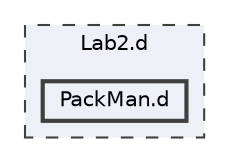 digraph "D:/JCU/sp52/CP5609/CODE/lab2/Lab2.d/PackMan.d"
{
 // LATEX_PDF_SIZE
  bgcolor="transparent";
  edge [fontname=Helvetica,fontsize=10,labelfontname=Helvetica,labelfontsize=10];
  node [fontname=Helvetica,fontsize=10,shape=box,height=0.2,width=0.4];
  compound=true
  subgraph clusterdir_e2db9df9e104a8e784641f993f20eb69 {
    graph [ bgcolor="#edf0f7", pencolor="grey25", label="Lab2.d", fontname=Helvetica,fontsize=10 style="filled,dashed", URL="dir_e2db9df9e104a8e784641f993f20eb69.html",tooltip=""]
  dir_01da96cb7a4f04067f6df2fa8160a113 [label="PackMan.d", fillcolor="#edf0f7", color="grey25", style="filled,bold", URL="dir_01da96cb7a4f04067f6df2fa8160a113.html",tooltip=""];
  }
}
